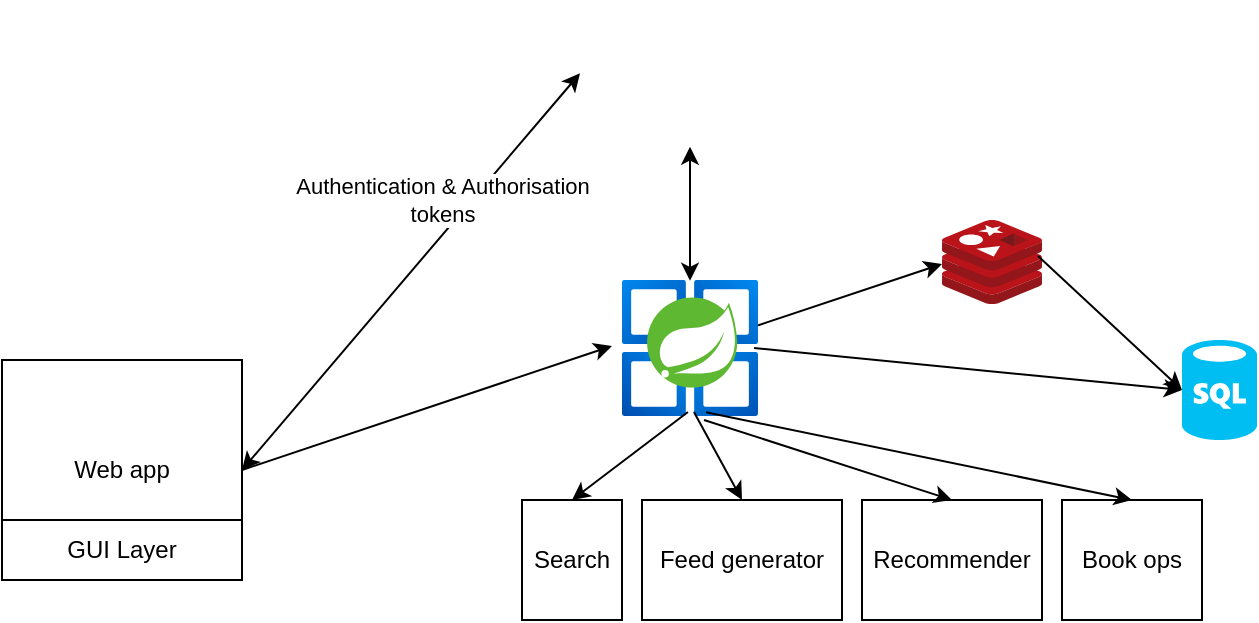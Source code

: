 <mxfile version="22.0.4" type="device">
  <diagram name="Page-1" id="t3f_-63yVbTnosB-9af0">
    <mxGraphModel dx="682" dy="371" grid="1" gridSize="10" guides="1" tooltips="1" connect="1" arrows="1" fold="1" page="1" pageScale="1" pageWidth="827" pageHeight="1169" math="0" shadow="0">
      <root>
        <mxCell id="0" />
        <mxCell id="1" parent="0" />
        <mxCell id="IaYWLVZtm33v7dqOdIfM-1" value="Web app" style="rounded=0;whiteSpace=wrap;html=1;" vertex="1" parent="1">
          <mxGeometry x="10" y="320" width="120" height="110" as="geometry" />
        </mxCell>
        <mxCell id="IaYWLVZtm33v7dqOdIfM-2" value="" style="image;aspect=fixed;html=1;points=[];align=center;fontSize=12;image=img/lib/azure2/compute/Azure_Spring_Cloud.svg;" vertex="1" parent="1">
          <mxGeometry x="320" y="280" width="68" height="68" as="geometry" />
        </mxCell>
        <mxCell id="IaYWLVZtm33v7dqOdIfM-3" value="" style="endArrow=classic;html=1;rounded=0;exitX=1;exitY=0.5;exitDx=0;exitDy=0;entryX=-0.074;entryY=0.485;entryDx=0;entryDy=0;entryPerimeter=0;" edge="1" parent="1" source="IaYWLVZtm33v7dqOdIfM-1" target="IaYWLVZtm33v7dqOdIfM-2">
          <mxGeometry width="50" height="50" relative="1" as="geometry">
            <mxPoint x="210" y="290" as="sourcePoint" />
            <mxPoint x="260" y="240" as="targetPoint" />
          </mxGeometry>
        </mxCell>
        <mxCell id="IaYWLVZtm33v7dqOdIfM-4" value="" style="image;sketch=0;aspect=fixed;html=1;points=[];align=center;fontSize=12;image=img/lib/mscae/Cache_Redis_Product.svg;" vertex="1" parent="1">
          <mxGeometry x="480" y="250" width="50" height="42" as="geometry" />
        </mxCell>
        <mxCell id="IaYWLVZtm33v7dqOdIfM-5" value="" style="endArrow=classic;html=1;rounded=0;entryX=0;entryY=0.524;entryDx=0;entryDy=0;entryPerimeter=0;" edge="1" parent="1" source="IaYWLVZtm33v7dqOdIfM-2" target="IaYWLVZtm33v7dqOdIfM-4">
          <mxGeometry width="50" height="50" relative="1" as="geometry">
            <mxPoint x="370" y="300" as="sourcePoint" />
            <mxPoint x="420" y="250" as="targetPoint" />
          </mxGeometry>
        </mxCell>
        <mxCell id="IaYWLVZtm33v7dqOdIfM-6" value="" style="verticalLabelPosition=bottom;html=1;verticalAlign=top;align=center;strokeColor=none;fillColor=#00BEF2;shape=mxgraph.azure.sql_database;" vertex="1" parent="1">
          <mxGeometry x="600" y="310" width="37.5" height="50" as="geometry" />
        </mxCell>
        <mxCell id="IaYWLVZtm33v7dqOdIfM-7" value="" style="endArrow=classic;html=1;rounded=0;entryX=0;entryY=0.5;entryDx=0;entryDy=0;entryPerimeter=0;exitX=0.96;exitY=0.429;exitDx=0;exitDy=0;exitPerimeter=0;" edge="1" parent="1" source="IaYWLVZtm33v7dqOdIfM-4" target="IaYWLVZtm33v7dqOdIfM-6">
          <mxGeometry width="50" height="50" relative="1" as="geometry">
            <mxPoint x="520" y="300" as="sourcePoint" />
            <mxPoint x="570" y="250" as="targetPoint" />
          </mxGeometry>
        </mxCell>
        <mxCell id="IaYWLVZtm33v7dqOdIfM-8" value="" style="endArrow=classic;html=1;rounded=0;entryX=0;entryY=0.5;entryDx=0;entryDy=0;entryPerimeter=0;exitX=0.971;exitY=0.5;exitDx=0;exitDy=0;exitPerimeter=0;" edge="1" parent="1" source="IaYWLVZtm33v7dqOdIfM-2" target="IaYWLVZtm33v7dqOdIfM-6">
          <mxGeometry width="50" height="50" relative="1" as="geometry">
            <mxPoint x="440" y="410" as="sourcePoint" />
            <mxPoint x="490" y="360" as="targetPoint" />
          </mxGeometry>
        </mxCell>
        <mxCell id="IaYWLVZtm33v7dqOdIfM-9" value="GUI Layer" style="rounded=0;whiteSpace=wrap;html=1;" vertex="1" parent="1">
          <mxGeometry x="10" y="400" width="120" height="30" as="geometry" />
        </mxCell>
        <mxCell id="IaYWLVZtm33v7dqOdIfM-10" value="" style="shape=image;verticalLabelPosition=bottom;labelBackgroundColor=default;verticalAlign=top;aspect=fixed;imageAspect=0;image=https://blog.consdata.tech/assets/img/posts/2020-02-01-keycloak-uwierzytelnianie-autoryzacja-springboot-angular/Keycloak.png;" vertex="1" parent="1">
          <mxGeometry x="299" y="140" width="110" height="73.33" as="geometry" />
        </mxCell>
        <mxCell id="IaYWLVZtm33v7dqOdIfM-12" value="" style="endArrow=classic;startArrow=classic;html=1;rounded=0;exitX=1;exitY=0.5;exitDx=0;exitDy=0;entryX=0;entryY=0.5;entryDx=0;entryDy=0;" edge="1" parent="1" source="IaYWLVZtm33v7dqOdIfM-1" target="IaYWLVZtm33v7dqOdIfM-10">
          <mxGeometry width="50" height="50" relative="1" as="geometry">
            <mxPoint x="330" y="480" as="sourcePoint" />
            <mxPoint x="380" y="430" as="targetPoint" />
          </mxGeometry>
        </mxCell>
        <mxCell id="IaYWLVZtm33v7dqOdIfM-13" value="Authentication &amp;amp; Authorisation&lt;br&gt;tokens" style="edgeLabel;html=1;align=center;verticalAlign=middle;resizable=0;points=[];" vertex="1" connectable="0" parent="IaYWLVZtm33v7dqOdIfM-12">
          <mxGeometry x="-0.23" relative="1" as="geometry">
            <mxPoint x="35" y="-59" as="offset" />
          </mxGeometry>
        </mxCell>
        <mxCell id="IaYWLVZtm33v7dqOdIfM-14" value="Search" style="rounded=0;whiteSpace=wrap;html=1;" vertex="1" parent="1">
          <mxGeometry x="270" y="390" width="50" height="60" as="geometry" />
        </mxCell>
        <mxCell id="IaYWLVZtm33v7dqOdIfM-15" value="Feed generator" style="rounded=0;whiteSpace=wrap;html=1;" vertex="1" parent="1">
          <mxGeometry x="330" y="390" width="100" height="60" as="geometry" />
        </mxCell>
        <mxCell id="IaYWLVZtm33v7dqOdIfM-16" value="Recommender" style="rounded=0;whiteSpace=wrap;html=1;" vertex="1" parent="1">
          <mxGeometry x="440" y="390" width="90" height="60" as="geometry" />
        </mxCell>
        <mxCell id="IaYWLVZtm33v7dqOdIfM-17" value="" style="endArrow=classic;html=1;rounded=0;exitX=0.485;exitY=0.971;exitDx=0;exitDy=0;exitPerimeter=0;entryX=0.5;entryY=0;entryDx=0;entryDy=0;" edge="1" parent="1" source="IaYWLVZtm33v7dqOdIfM-2" target="IaYWLVZtm33v7dqOdIfM-14">
          <mxGeometry width="50" height="50" relative="1" as="geometry">
            <mxPoint x="380" y="420" as="sourcePoint" />
            <mxPoint x="430" y="370" as="targetPoint" />
          </mxGeometry>
        </mxCell>
        <mxCell id="IaYWLVZtm33v7dqOdIfM-18" value="" style="endArrow=classic;html=1;rounded=0;exitX=0.529;exitY=0.971;exitDx=0;exitDy=0;exitPerimeter=0;entryX=0.5;entryY=0;entryDx=0;entryDy=0;" edge="1" parent="1" source="IaYWLVZtm33v7dqOdIfM-2" target="IaYWLVZtm33v7dqOdIfM-15">
          <mxGeometry width="50" height="50" relative="1" as="geometry">
            <mxPoint x="380" y="420" as="sourcePoint" />
            <mxPoint x="430" y="370" as="targetPoint" />
          </mxGeometry>
        </mxCell>
        <mxCell id="IaYWLVZtm33v7dqOdIfM-19" value="" style="endArrow=classic;html=1;rounded=0;entryX=0.5;entryY=0;entryDx=0;entryDy=0;exitX=0.603;exitY=1.029;exitDx=0;exitDy=0;exitPerimeter=0;" edge="1" parent="1" source="IaYWLVZtm33v7dqOdIfM-2" target="IaYWLVZtm33v7dqOdIfM-16">
          <mxGeometry width="50" height="50" relative="1" as="geometry">
            <mxPoint x="380" y="420" as="sourcePoint" />
            <mxPoint x="430" y="370" as="targetPoint" />
          </mxGeometry>
        </mxCell>
        <mxCell id="IaYWLVZtm33v7dqOdIfM-20" value="Book ops" style="rounded=0;whiteSpace=wrap;html=1;" vertex="1" parent="1">
          <mxGeometry x="540" y="390" width="70" height="60" as="geometry" />
        </mxCell>
        <mxCell id="IaYWLVZtm33v7dqOdIfM-21" value="" style="endArrow=classic;html=1;rounded=0;entryX=0.5;entryY=0;entryDx=0;entryDy=0;exitX=0.618;exitY=0.973;exitDx=0;exitDy=0;exitPerimeter=0;" edge="1" parent="1" source="IaYWLVZtm33v7dqOdIfM-2" target="IaYWLVZtm33v7dqOdIfM-20">
          <mxGeometry width="50" height="50" relative="1" as="geometry">
            <mxPoint x="380" y="420" as="sourcePoint" />
            <mxPoint x="430" y="370" as="targetPoint" />
          </mxGeometry>
        </mxCell>
        <mxCell id="IaYWLVZtm33v7dqOdIfM-22" value="" style="endArrow=classic;startArrow=classic;html=1;rounded=0;entryX=0.5;entryY=1;entryDx=0;entryDy=0;exitX=0.5;exitY=0.006;exitDx=0;exitDy=0;exitPerimeter=0;" edge="1" parent="1" source="IaYWLVZtm33v7dqOdIfM-2" target="IaYWLVZtm33v7dqOdIfM-10">
          <mxGeometry width="50" height="50" relative="1" as="geometry">
            <mxPoint x="440" y="320" as="sourcePoint" />
            <mxPoint x="490" y="270" as="targetPoint" />
          </mxGeometry>
        </mxCell>
      </root>
    </mxGraphModel>
  </diagram>
</mxfile>
